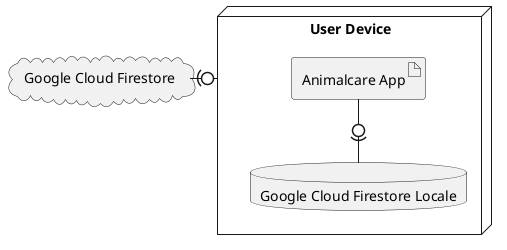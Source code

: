 @startuml Systemarchitektur 

node "User Device" as usr {
    artifact "Animalcare App" as app
    database "Google Cloud Firestore Locale" as bcknd_loc
    app -0)- bcknd_loc
}

cloud "Google Cloud Firestore" as bcknd_cloud

usr -----left0)----- bcknd_cloud
@enduml